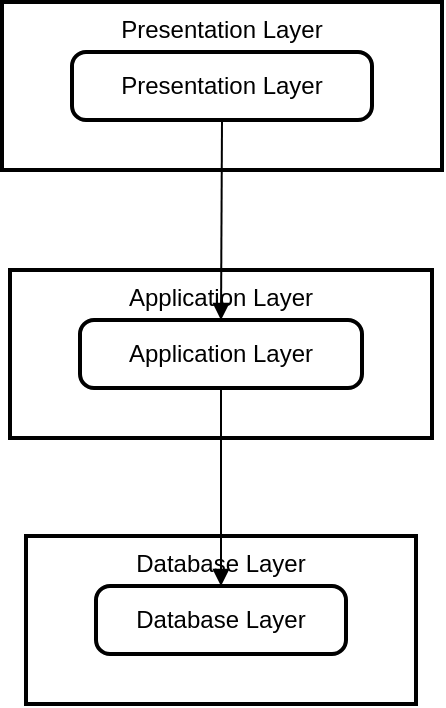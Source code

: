 <mxfile version="24.5.3" type="github">
  <diagram name="Page-1" id="BrXIxuP-WNWoSm8xleuP">
    <mxGraphModel>
      <root>
        <mxCell id="0" />
        <mxCell id="1" parent="0" />
        <mxCell id="2" value="Database Layer" style="whiteSpace=wrap;strokeWidth=2;verticalAlign=top;" vertex="1" parent="1">
          <mxGeometry x="12" y="267" width="195" height="84" as="geometry" />
        </mxCell>
        <mxCell id="3" value="Database Layer" style="rounded=1;absoluteArcSize=1;arcSize=14;whiteSpace=wrap;strokeWidth=2;" vertex="1" parent="1">
          <mxGeometry x="47" y="292" width="125" height="34" as="geometry" />
        </mxCell>
        <mxCell id="4" value="Application Layer" style="whiteSpace=wrap;strokeWidth=2;verticalAlign=top;" vertex="1" parent="1">
          <mxGeometry x="4" y="134" width="211" height="84" as="geometry" />
        </mxCell>
        <mxCell id="5" value="Application Layer" style="rounded=1;absoluteArcSize=1;arcSize=14;whiteSpace=wrap;strokeWidth=2;" vertex="1" parent="1">
          <mxGeometry x="39" y="159" width="141" height="34" as="geometry" />
        </mxCell>
        <mxCell id="6" value="Presentation Layer" style="whiteSpace=wrap;strokeWidth=2;verticalAlign=top;" vertex="1" parent="1">
          <mxGeometry width="220" height="84" as="geometry" />
        </mxCell>
        <mxCell id="7" value="Presentation Layer" style="rounded=1;absoluteArcSize=1;arcSize=14;whiteSpace=wrap;strokeWidth=2;" vertex="1" parent="1">
          <mxGeometry x="35" y="25" width="150" height="34" as="geometry" />
        </mxCell>
        <mxCell id="8" value="" style="curved=1;startArrow=none;endArrow=block;exitX=0.5;exitY=0.99;entryX=0.5;entryY=-0.01;" edge="1" parent="1" source="7" target="5">
          <mxGeometry relative="1" as="geometry">
            <Array as="points" />
          </mxGeometry>
        </mxCell>
        <mxCell id="9" value="" style="curved=1;startArrow=none;endArrow=block;exitX=0.5;exitY=0.98;entryX=0.5;entryY=0.01;" edge="1" parent="1" source="5" target="3">
          <mxGeometry relative="1" as="geometry">
            <Array as="points" />
          </mxGeometry>
        </mxCell>
      </root>
    </mxGraphModel>
  </diagram>
</mxfile>
